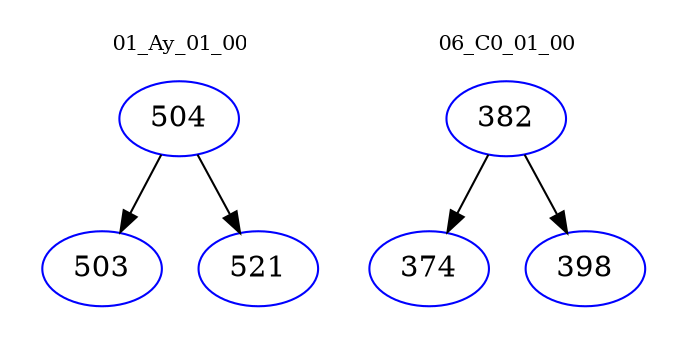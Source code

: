 digraph{
subgraph cluster_0 {
color = white
label = "01_Ay_01_00";
fontsize=10;
T0_504 [label="504", color="blue"]
T0_504 -> T0_503 [color="black"]
T0_503 [label="503", color="blue"]
T0_504 -> T0_521 [color="black"]
T0_521 [label="521", color="blue"]
}
subgraph cluster_1 {
color = white
label = "06_C0_01_00";
fontsize=10;
T1_382 [label="382", color="blue"]
T1_382 -> T1_374 [color="black"]
T1_374 [label="374", color="blue"]
T1_382 -> T1_398 [color="black"]
T1_398 [label="398", color="blue"]
}
}
